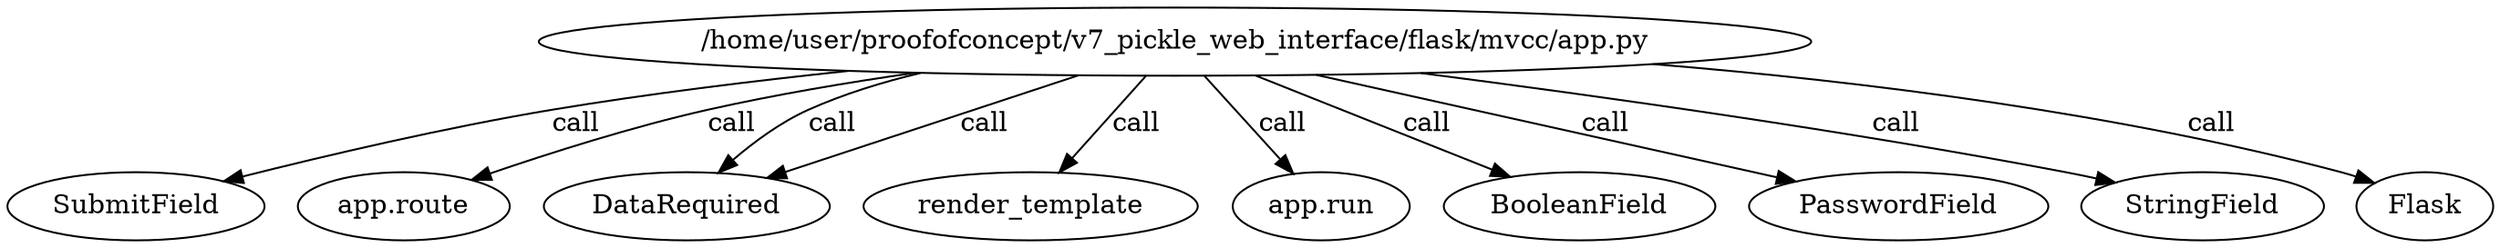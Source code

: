 digraph "" {
	"/home/user/proofofconcept/v7_pickle_web_interface/flask/mvcc/app.py" -> SubmitField	[label=call];
	"/home/user/proofofconcept/v7_pickle_web_interface/flask/mvcc/app.py" -> "app.route"	[label=call];
	"/home/user/proofofconcept/v7_pickle_web_interface/flask/mvcc/app.py" -> DataRequired	[label=call];
	"/home/user/proofofconcept/v7_pickle_web_interface/flask/mvcc/app.py" -> DataRequired	[label=call];
	"/home/user/proofofconcept/v7_pickle_web_interface/flask/mvcc/app.py" -> render_template	[label=call];
	"/home/user/proofofconcept/v7_pickle_web_interface/flask/mvcc/app.py" -> "app.run"	[label=call];
	"/home/user/proofofconcept/v7_pickle_web_interface/flask/mvcc/app.py" -> BooleanField	[label=call];
	"/home/user/proofofconcept/v7_pickle_web_interface/flask/mvcc/app.py" -> PasswordField	[label=call];
	"/home/user/proofofconcept/v7_pickle_web_interface/flask/mvcc/app.py" -> StringField	[label=call];
	"/home/user/proofofconcept/v7_pickle_web_interface/flask/mvcc/app.py" -> Flask	[label=call];
}
